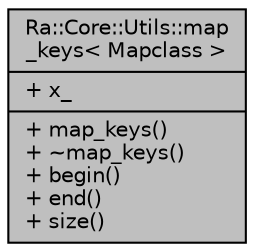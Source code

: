 digraph "Ra::Core::Utils::map_keys&lt; Mapclass &gt;"
{
 // INTERACTIVE_SVG=YES
 // LATEX_PDF_SIZE
  edge [fontname="Helvetica",fontsize="10",labelfontname="Helvetica",labelfontsize="10"];
  node [fontname="Helvetica",fontsize="10",shape=record];
  Node1 [label="{Ra::Core::Utils::map\l_keys\< Mapclass \>\n|+ x_\l|+ map_keys()\l+ ~map_keys()\l+ begin()\l+ end()\l+ size()\l}",height=0.2,width=0.4,color="black", fillcolor="grey75", style="filled", fontcolor="black",tooltip="Generate a range to iterate over the keys of a map."];
}
